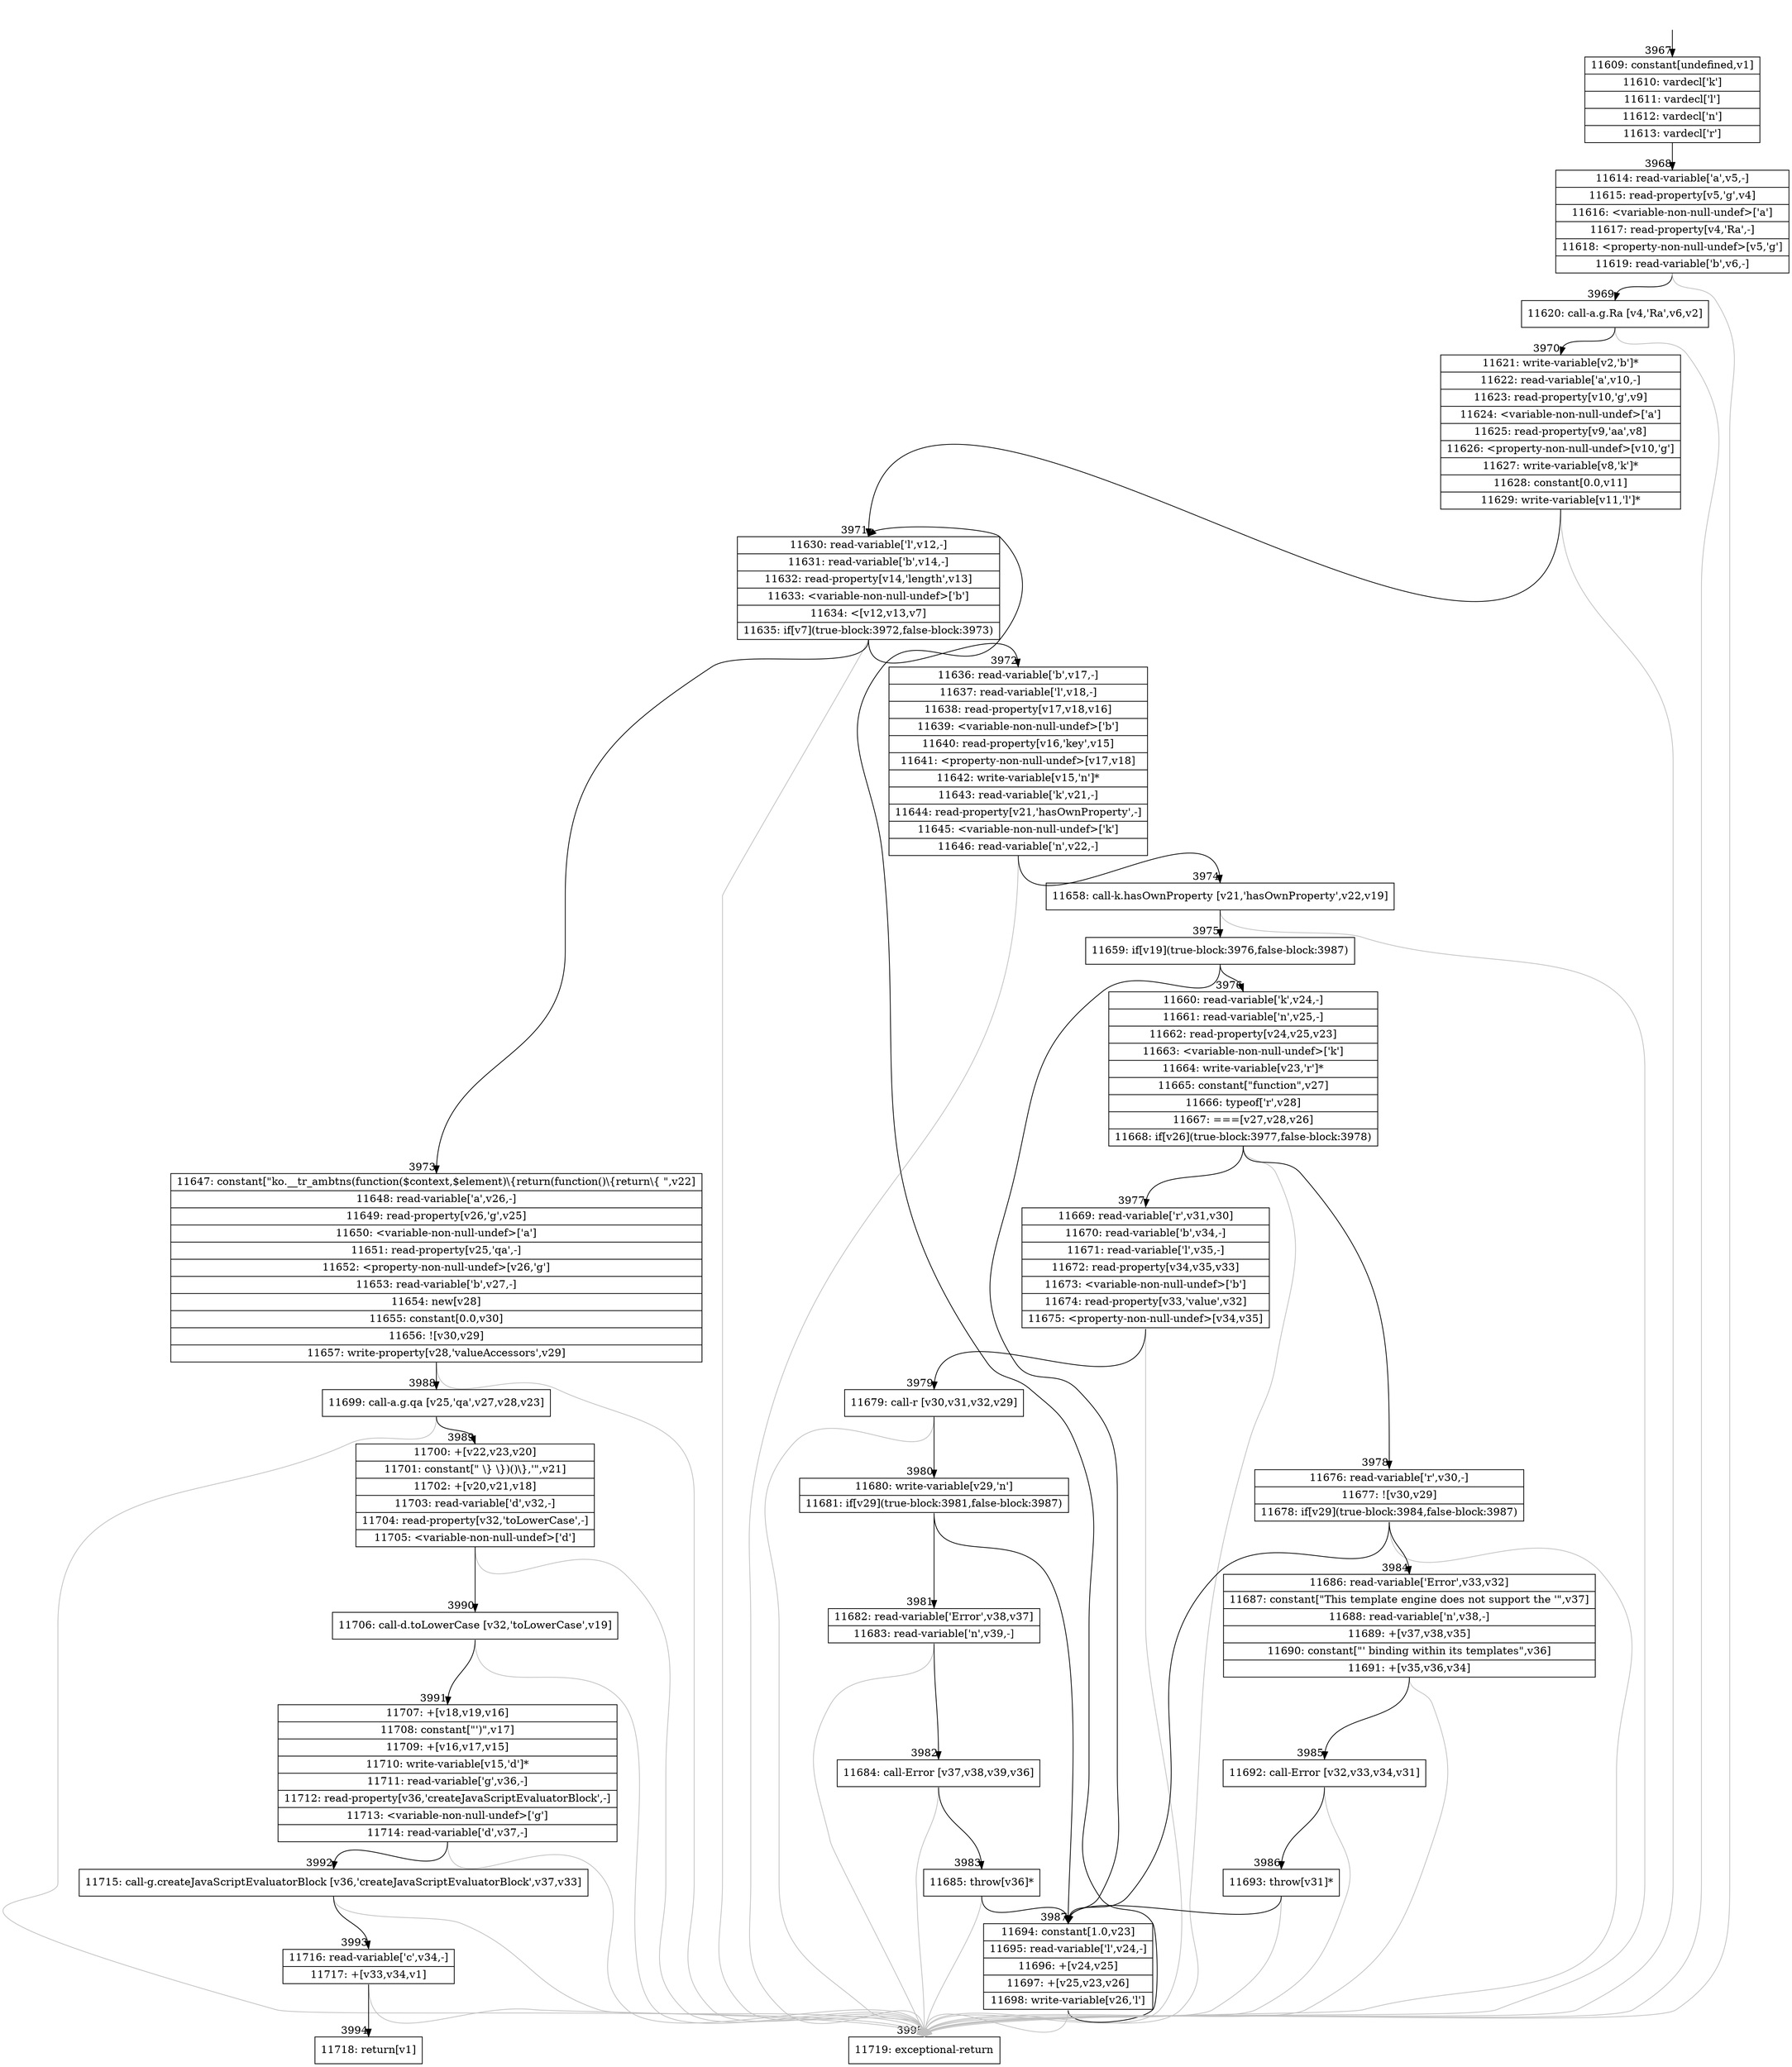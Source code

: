 digraph {
rankdir="TD"
BB_entry327[shape=none,label=""];
BB_entry327 -> BB3967 [tailport=s, headport=n, headlabel="    3967"]
BB3967 [shape=record label="{11609: constant[undefined,v1]|11610: vardecl['k']|11611: vardecl['l']|11612: vardecl['n']|11613: vardecl['r']}" ] 
BB3967 -> BB3968 [tailport=s, headport=n, headlabel="      3968"]
BB3968 [shape=record label="{11614: read-variable['a',v5,-]|11615: read-property[v5,'g',v4]|11616: \<variable-non-null-undef\>['a']|11617: read-property[v4,'Ra',-]|11618: \<property-non-null-undef\>[v5,'g']|11619: read-variable['b',v6,-]}" ] 
BB3968 -> BB3969 [tailport=s, headport=n, headlabel="      3969"]
BB3968 -> BB3995 [tailport=s, headport=n, color=gray, headlabel="      3995"]
BB3969 [shape=record label="{11620: call-a.g.Ra [v4,'Ra',v6,v2]}" ] 
BB3969 -> BB3970 [tailport=s, headport=n, headlabel="      3970"]
BB3969 -> BB3995 [tailport=s, headport=n, color=gray]
BB3970 [shape=record label="{11621: write-variable[v2,'b']*|11622: read-variable['a',v10,-]|11623: read-property[v10,'g',v9]|11624: \<variable-non-null-undef\>['a']|11625: read-property[v9,'aa',v8]|11626: \<property-non-null-undef\>[v10,'g']|11627: write-variable[v8,'k']*|11628: constant[0.0,v11]|11629: write-variable[v11,'l']*}" ] 
BB3970 -> BB3971 [tailport=s, headport=n, headlabel="      3971"]
BB3970 -> BB3995 [tailport=s, headport=n, color=gray]
BB3971 [shape=record label="{11630: read-variable['l',v12,-]|11631: read-variable['b',v14,-]|11632: read-property[v14,'length',v13]|11633: \<variable-non-null-undef\>['b']|11634: \<[v12,v13,v7]|11635: if[v7](true-block:3972,false-block:3973)}" ] 
BB3971 -> BB3972 [tailport=s, headport=n, headlabel="      3972"]
BB3971 -> BB3973 [tailport=s, headport=n, headlabel="      3973"]
BB3971 -> BB3995 [tailport=s, headport=n, color=gray]
BB3972 [shape=record label="{11636: read-variable['b',v17,-]|11637: read-variable['l',v18,-]|11638: read-property[v17,v18,v16]|11639: \<variable-non-null-undef\>['b']|11640: read-property[v16,'key',v15]|11641: \<property-non-null-undef\>[v17,v18]|11642: write-variable[v15,'n']*|11643: read-variable['k',v21,-]|11644: read-property[v21,'hasOwnProperty',-]|11645: \<variable-non-null-undef\>['k']|11646: read-variable['n',v22,-]}" ] 
BB3972 -> BB3974 [tailport=s, headport=n, headlabel="      3974"]
BB3972 -> BB3995 [tailport=s, headport=n, color=gray]
BB3973 [shape=record label="{11647: constant[\"ko.__tr_ambtns(function($context,$element)\\\{return(function()\\\{return\\\{ \",v22]|11648: read-variable['a',v26,-]|11649: read-property[v26,'g',v25]|11650: \<variable-non-null-undef\>['a']|11651: read-property[v25,'qa',-]|11652: \<property-non-null-undef\>[v26,'g']|11653: read-variable['b',v27,-]|11654: new[v28]|11655: constant[0.0,v30]|11656: ![v30,v29]|11657: write-property[v28,'valueAccessors',v29]}" ] 
BB3973 -> BB3988 [tailport=s, headport=n, headlabel="      3988"]
BB3973 -> BB3995 [tailport=s, headport=n, color=gray]
BB3974 [shape=record label="{11658: call-k.hasOwnProperty [v21,'hasOwnProperty',v22,v19]}" ] 
BB3974 -> BB3975 [tailport=s, headport=n, headlabel="      3975"]
BB3974 -> BB3995 [tailport=s, headport=n, color=gray]
BB3975 [shape=record label="{11659: if[v19](true-block:3976,false-block:3987)}" ] 
BB3975 -> BB3976 [tailport=s, headport=n, headlabel="      3976"]
BB3975 -> BB3987 [tailport=s, headport=n, headlabel="      3987"]
BB3976 [shape=record label="{11660: read-variable['k',v24,-]|11661: read-variable['n',v25,-]|11662: read-property[v24,v25,v23]|11663: \<variable-non-null-undef\>['k']|11664: write-variable[v23,'r']*|11665: constant[\"function\",v27]|11666: typeof['r',v28]|11667: ===[v27,v28,v26]|11668: if[v26](true-block:3977,false-block:3978)}" ] 
BB3976 -> BB3977 [tailport=s, headport=n, headlabel="      3977"]
BB3976 -> BB3978 [tailport=s, headport=n, headlabel="      3978"]
BB3976 -> BB3995 [tailport=s, headport=n, color=gray]
BB3977 [shape=record label="{11669: read-variable['r',v31,v30]|11670: read-variable['b',v34,-]|11671: read-variable['l',v35,-]|11672: read-property[v34,v35,v33]|11673: \<variable-non-null-undef\>['b']|11674: read-property[v33,'value',v32]|11675: \<property-non-null-undef\>[v34,v35]}" ] 
BB3977 -> BB3979 [tailport=s, headport=n, headlabel="      3979"]
BB3977 -> BB3995 [tailport=s, headport=n, color=gray]
BB3978 [shape=record label="{11676: read-variable['r',v30,-]|11677: ![v30,v29]|11678: if[v29](true-block:3984,false-block:3987)}" ] 
BB3978 -> BB3984 [tailport=s, headport=n, headlabel="      3984"]
BB3978 -> BB3987 [tailport=s, headport=n]
BB3978 -> BB3995 [tailport=s, headport=n, color=gray]
BB3979 [shape=record label="{11679: call-r [v30,v31,v32,v29]}" ] 
BB3979 -> BB3980 [tailport=s, headport=n, headlabel="      3980"]
BB3979 -> BB3995 [tailport=s, headport=n, color=gray]
BB3980 [shape=record label="{11680: write-variable[v29,'n']|11681: if[v29](true-block:3981,false-block:3987)}" ] 
BB3980 -> BB3981 [tailport=s, headport=n, headlabel="      3981"]
BB3980 -> BB3987 [tailport=s, headport=n]
BB3981 [shape=record label="{11682: read-variable['Error',v38,v37]|11683: read-variable['n',v39,-]}" ] 
BB3981 -> BB3982 [tailport=s, headport=n, headlabel="      3982"]
BB3981 -> BB3995 [tailport=s, headport=n, color=gray]
BB3982 [shape=record label="{11684: call-Error [v37,v38,v39,v36]}" ] 
BB3982 -> BB3983 [tailport=s, headport=n, headlabel="      3983"]
BB3982 -> BB3995 [tailport=s, headport=n, color=gray]
BB3983 [shape=record label="{11685: throw[v36]*}" ] 
BB3983 -> BB3987 [tailport=s, headport=n]
BB3983 -> BB3995 [tailport=s, headport=n, color=gray]
BB3984 [shape=record label="{11686: read-variable['Error',v33,v32]|11687: constant[\"This template engine does not support the '\",v37]|11688: read-variable['n',v38,-]|11689: +[v37,v38,v35]|11690: constant[\"' binding within its templates\",v36]|11691: +[v35,v36,v34]}" ] 
BB3984 -> BB3985 [tailport=s, headport=n, headlabel="      3985"]
BB3984 -> BB3995 [tailport=s, headport=n, color=gray]
BB3985 [shape=record label="{11692: call-Error [v32,v33,v34,v31]}" ] 
BB3985 -> BB3986 [tailport=s, headport=n, headlabel="      3986"]
BB3985 -> BB3995 [tailport=s, headport=n, color=gray]
BB3986 [shape=record label="{11693: throw[v31]*}" ] 
BB3986 -> BB3987 [tailport=s, headport=n]
BB3986 -> BB3995 [tailport=s, headport=n, color=gray]
BB3987 [shape=record label="{11694: constant[1.0,v23]|11695: read-variable['l',v24,-]|11696: +[v24,v25]|11697: +[v25,v23,v26]|11698: write-variable[v26,'l']}" ] 
BB3987 -> BB3971 [tailport=s, headport=n]
BB3987 -> BB3995 [tailport=s, headport=n, color=gray]
BB3988 [shape=record label="{11699: call-a.g.qa [v25,'qa',v27,v28,v23]}" ] 
BB3988 -> BB3989 [tailport=s, headport=n, headlabel="      3989"]
BB3988 -> BB3995 [tailport=s, headport=n, color=gray]
BB3989 [shape=record label="{11700: +[v22,v23,v20]|11701: constant[\" \\\} \\\})()\\\},'\",v21]|11702: +[v20,v21,v18]|11703: read-variable['d',v32,-]|11704: read-property[v32,'toLowerCase',-]|11705: \<variable-non-null-undef\>['d']}" ] 
BB3989 -> BB3990 [tailport=s, headport=n, headlabel="      3990"]
BB3989 -> BB3995 [tailport=s, headport=n, color=gray]
BB3990 [shape=record label="{11706: call-d.toLowerCase [v32,'toLowerCase',v19]}" ] 
BB3990 -> BB3991 [tailport=s, headport=n, headlabel="      3991"]
BB3990 -> BB3995 [tailport=s, headport=n, color=gray]
BB3991 [shape=record label="{11707: +[v18,v19,v16]|11708: constant[\"')\",v17]|11709: +[v16,v17,v15]|11710: write-variable[v15,'d']*|11711: read-variable['g',v36,-]|11712: read-property[v36,'createJavaScriptEvaluatorBlock',-]|11713: \<variable-non-null-undef\>['g']|11714: read-variable['d',v37,-]}" ] 
BB3991 -> BB3992 [tailport=s, headport=n, headlabel="      3992"]
BB3991 -> BB3995 [tailport=s, headport=n, color=gray]
BB3992 [shape=record label="{11715: call-g.createJavaScriptEvaluatorBlock [v36,'createJavaScriptEvaluatorBlock',v37,v33]}" ] 
BB3992 -> BB3993 [tailport=s, headport=n, headlabel="      3993"]
BB3992 -> BB3995 [tailport=s, headport=n, color=gray]
BB3993 [shape=record label="{11716: read-variable['c',v34,-]|11717: +[v33,v34,v1]}" ] 
BB3993 -> BB3994 [tailport=s, headport=n, headlabel="      3994"]
BB3993 -> BB3995 [tailport=s, headport=n, color=gray]
BB3994 [shape=record label="{11718: return[v1]}" ] 
BB3995 [shape=record label="{11719: exceptional-return}" ] 
}

